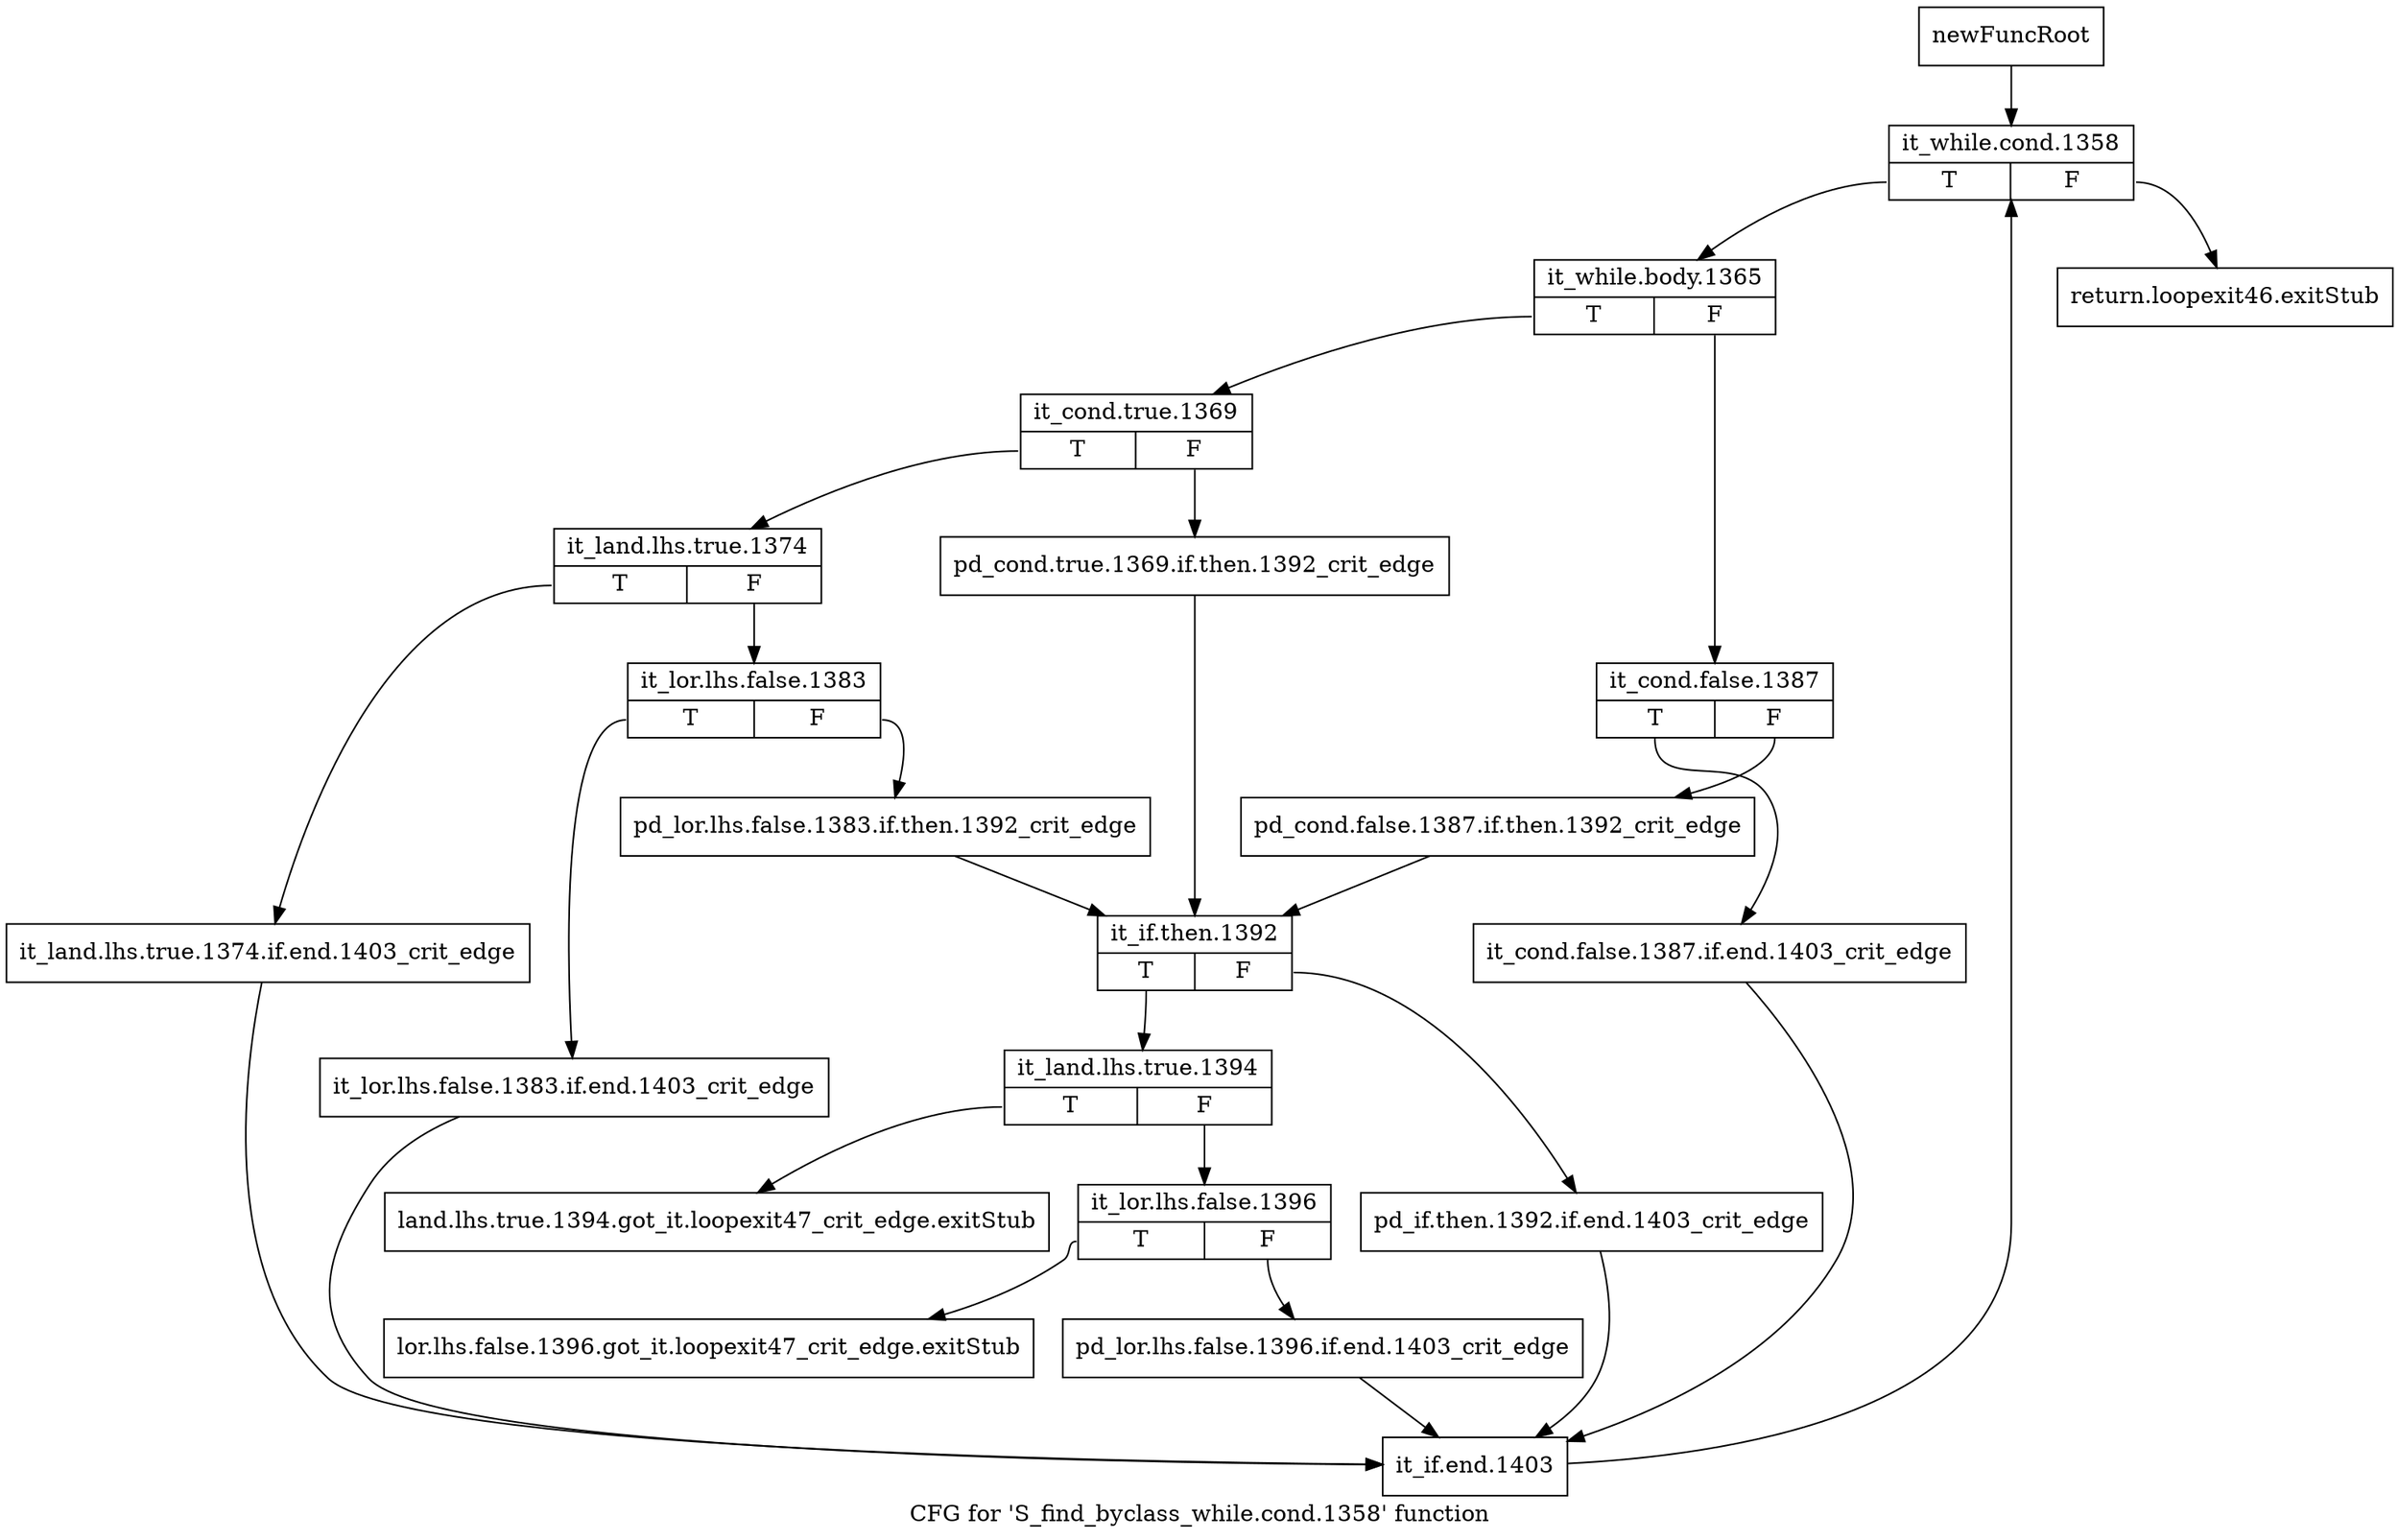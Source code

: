 digraph "CFG for 'S_find_byclass_while.cond.1358' function" {
	label="CFG for 'S_find_byclass_while.cond.1358' function";

	Node0x52b7ff0 [shape=record,label="{newFuncRoot}"];
	Node0x52b7ff0 -> Node0x52b8a90;
	Node0x52b8040 [shape=record,label="{return.loopexit46.exitStub}"];
	Node0x52b8090 [shape=record,label="{land.lhs.true.1394.got_it.loopexit47_crit_edge.exitStub}"];
	Node0x52b8a40 [shape=record,label="{lor.lhs.false.1396.got_it.loopexit47_crit_edge.exitStub}"];
	Node0x52b8a90 [shape=record,label="{it_while.cond.1358|{<s0>T|<s1>F}}"];
	Node0x52b8a90:s0 -> Node0x52b8ae0;
	Node0x52b8a90:s1 -> Node0x52b8040;
	Node0x52b8ae0 [shape=record,label="{it_while.body.1365|{<s0>T|<s1>F}}"];
	Node0x52b8ae0:s0 -> Node0x52b8c20;
	Node0x52b8ae0:s1 -> Node0x52b8b30;
	Node0x52b8b30 [shape=record,label="{it_cond.false.1387|{<s0>T|<s1>F}}"];
	Node0x52b8b30:s0 -> Node0x52b8bd0;
	Node0x52b8b30:s1 -> Node0x52b8b80;
	Node0x52b8b80 [shape=record,label="{pd_cond.false.1387.if.then.1392_crit_edge}"];
	Node0x52b8b80 -> Node0x52b8db0;
	Node0x52b8bd0 [shape=record,label="{it_cond.false.1387.if.end.1403_crit_edge}"];
	Node0x52b8bd0 -> Node0x52b8fe0;
	Node0x52b8c20 [shape=record,label="{it_cond.true.1369|{<s0>T|<s1>F}}"];
	Node0x52b8c20:s0 -> Node0x52b8cc0;
	Node0x52b8c20:s1 -> Node0x52b8c70;
	Node0x52b8c70 [shape=record,label="{pd_cond.true.1369.if.then.1392_crit_edge}"];
	Node0x52b8c70 -> Node0x52b8db0;
	Node0x52b8cc0 [shape=record,label="{it_land.lhs.true.1374|{<s0>T|<s1>F}}"];
	Node0x52b8cc0:s0 -> Node0x52b8f90;
	Node0x52b8cc0:s1 -> Node0x52b8d10;
	Node0x52b8d10 [shape=record,label="{it_lor.lhs.false.1383|{<s0>T|<s1>F}}"];
	Node0x52b8d10:s0 -> Node0x52b8f40;
	Node0x52b8d10:s1 -> Node0x52b8d60;
	Node0x52b8d60 [shape=record,label="{pd_lor.lhs.false.1383.if.then.1392_crit_edge}"];
	Node0x52b8d60 -> Node0x52b8db0;
	Node0x52b8db0 [shape=record,label="{it_if.then.1392|{<s0>T|<s1>F}}"];
	Node0x52b8db0:s0 -> Node0x52b8e50;
	Node0x52b8db0:s1 -> Node0x52b8e00;
	Node0x52b8e00 [shape=record,label="{pd_if.then.1392.if.end.1403_crit_edge}"];
	Node0x52b8e00 -> Node0x52b8fe0;
	Node0x52b8e50 [shape=record,label="{it_land.lhs.true.1394|{<s0>T|<s1>F}}"];
	Node0x52b8e50:s0 -> Node0x52b8090;
	Node0x52b8e50:s1 -> Node0x52b8ea0;
	Node0x52b8ea0 [shape=record,label="{it_lor.lhs.false.1396|{<s0>T|<s1>F}}"];
	Node0x52b8ea0:s0 -> Node0x52b8a40;
	Node0x52b8ea0:s1 -> Node0x52b8ef0;
	Node0x52b8ef0 [shape=record,label="{pd_lor.lhs.false.1396.if.end.1403_crit_edge}"];
	Node0x52b8ef0 -> Node0x52b8fe0;
	Node0x52b8f40 [shape=record,label="{it_lor.lhs.false.1383.if.end.1403_crit_edge}"];
	Node0x52b8f40 -> Node0x52b8fe0;
	Node0x52b8f90 [shape=record,label="{it_land.lhs.true.1374.if.end.1403_crit_edge}"];
	Node0x52b8f90 -> Node0x52b8fe0;
	Node0x52b8fe0 [shape=record,label="{it_if.end.1403}"];
	Node0x52b8fe0 -> Node0x52b8a90;
}
